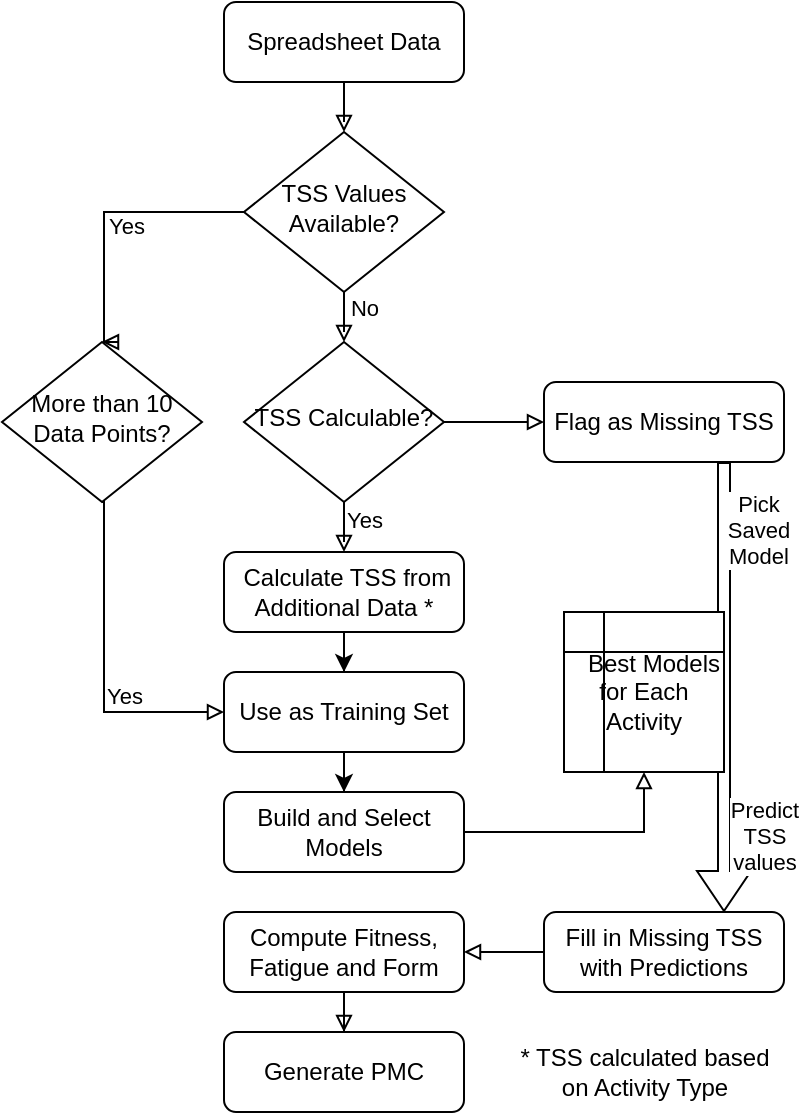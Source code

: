 <mxfile version="13.8.0" type="device"><diagram id="C5RBs43oDa-KdzZeNtuy" name="Page-1"><mxGraphModel dx="920" dy="567" grid="0" gridSize="10" guides="1" tooltips="1" connect="1" arrows="1" fold="1" page="1" pageScale="1" pageWidth="827" pageHeight="1169" math="0" shadow="0"><root><mxCell id="WIyWlLk6GJQsqaUBKTNV-0"/><mxCell id="WIyWlLk6GJQsqaUBKTNV-1" parent="WIyWlLk6GJQsqaUBKTNV-0"/><mxCell id="WIyWlLk6GJQsqaUBKTNV-2" value="" style="rounded=0;html=1;jettySize=auto;orthogonalLoop=1;fontSize=11;endArrow=block;endFill=0;strokeWidth=1;shadow=0;labelBackgroundColor=none;edgeStyle=orthogonalEdgeStyle;" parent="WIyWlLk6GJQsqaUBKTNV-1" source="WIyWlLk6GJQsqaUBKTNV-3" target="WIyWlLk6GJQsqaUBKTNV-6" edge="1"><mxGeometry relative="1" as="geometry"/></mxCell><mxCell id="WIyWlLk6GJQsqaUBKTNV-3" value="Spreadsheet Data" style="rounded=1;whiteSpace=wrap;html=1;fontSize=12;glass=0;strokeWidth=1;shadow=0;" parent="WIyWlLk6GJQsqaUBKTNV-1" vertex="1"><mxGeometry x="280" y="105" width="120" height="40" as="geometry"/></mxCell><mxCell id="g40kALfDgW0VZpkJf8cf-21" value="" style="edgeStyle=orthogonalEdgeStyle;rounded=0;orthogonalLoop=1;jettySize=auto;html=1;endArrow=block;endFill=0;strokeColor=#000000;strokeWidth=1;fillColor=none;" parent="WIyWlLk6GJQsqaUBKTNV-1" source="WIyWlLk6GJQsqaUBKTNV-6" target="g40kALfDgW0VZpkJf8cf-9" edge="1"><mxGeometry relative="1" as="geometry"/></mxCell><mxCell id="g40kALfDgW0VZpkJf8cf-23" value="No" style="edgeLabel;html=1;align=center;verticalAlign=middle;resizable=0;points=[];" parent="g40kALfDgW0VZpkJf8cf-21" vertex="1" connectable="0"><mxGeometry x="-0.08" y="3" relative="1" as="geometry"><mxPoint x="13" y="-7" as="offset"/></mxGeometry></mxCell><mxCell id="WIyWlLk6GJQsqaUBKTNV-6" value="TSS Values Available?" style="rhombus;whiteSpace=wrap;html=1;shadow=0;fontFamily=Helvetica;fontSize=12;align=center;strokeWidth=1;spacing=6;spacingTop=-4;" parent="WIyWlLk6GJQsqaUBKTNV-1" vertex="1"><mxGeometry x="290" y="170" width="100" height="80" as="geometry"/></mxCell><mxCell id="g40kALfDgW0VZpkJf8cf-3" value="" style="edgeStyle=orthogonalEdgeStyle;rounded=0;orthogonalLoop=1;jettySize=auto;html=1;" parent="WIyWlLk6GJQsqaUBKTNV-1" source="WIyWlLk6GJQsqaUBKTNV-11" target="g40kALfDgW0VZpkJf8cf-2" edge="1"><mxGeometry relative="1" as="geometry"/></mxCell><mxCell id="WIyWlLk6GJQsqaUBKTNV-11" value="&amp;nbsp;Calculate TSS from Additional Data *" style="rounded=1;whiteSpace=wrap;html=1;fontSize=12;glass=0;strokeWidth=1;shadow=0;" parent="WIyWlLk6GJQsqaUBKTNV-1" vertex="1"><mxGeometry x="280" y="380" width="120" height="40" as="geometry"/></mxCell><mxCell id="g40kALfDgW0VZpkJf8cf-26" value="" style="edgeStyle=orthogonalEdgeStyle;rounded=0;orthogonalLoop=1;jettySize=auto;html=1;endArrow=block;endFill=0;strokeColor=#000000;strokeWidth=1;fillColor=none;exitX=0.75;exitY=1;exitDx=0;exitDy=0;shape=flexArrow;width=6;endSize=6.33;entryX=0.75;entryY=0;entryDx=0;entryDy=0;" parent="WIyWlLk6GJQsqaUBKTNV-1" source="WIyWlLk6GJQsqaUBKTNV-12" target="g40kALfDgW0VZpkJf8cf-31" edge="1"><mxGeometry relative="1" as="geometry"><mxPoint x="530" y="580" as="targetPoint"/></mxGeometry></mxCell><mxCell id="g40kALfDgW0VZpkJf8cf-27" value="Predict &lt;br&gt;TSS &lt;br&gt;values" style="edgeLabel;html=1;align=center;verticalAlign=middle;resizable=0;points=[];" parent="g40kALfDgW0VZpkJf8cf-26" vertex="1" connectable="0"><mxGeometry x="-0.569" y="4" relative="1" as="geometry"><mxPoint x="16" y="138" as="offset"/></mxGeometry></mxCell><mxCell id="g40kALfDgW0VZpkJf8cf-28" value="&lt;span style=&quot;color: rgba(0 , 0 , 0 , 0) ; font-family: monospace ; font-size: 0px ; background-color: rgb(248 , 249 , 250)&quot;&gt;%3CmxGraphModel%3E%3Croot%3E%3CmxCell%20id%3D%220%22%2F%3E%3CmxCell%20id%3D%221%22%20parent%3D%220%22%2F%3E%3CmxCell%20id%3D%222%22%20value%3D%22Predict%20%26lt%3Bbr%26gt%3BTSS%20%26lt%3Bbr%26gt%3Bvalues%22%20style%3D%22edgeLabel%3Bhtml%3D1%3Balign%3Dcenter%3BverticalAlign%3Dmiddle%3Bresizable%3D0%3Bpoints%3D%5B%5D%3B%22%20vertex%3D%221%22%20connectable%3D%220%22%20parent%3D%221%22%3E%3CmxGeometry%20x%3D%22550%22%20y%3D%22520%22%20as%3D%22geometry%22%2F%3E%3C%2FmxCell%3E%3C%2Froot%3E%3C%2FmxGraphModel%3E&lt;/span&gt;" style="edgeLabel;html=1;align=center;verticalAlign=middle;resizable=0;points=[];" parent="g40kALfDgW0VZpkJf8cf-26" vertex="1" connectable="0"><mxGeometry x="-0.608" y="5" relative="1" as="geometry"><mxPoint as="offset"/></mxGeometry></mxCell><mxCell id="WIyWlLk6GJQsqaUBKTNV-12" value="Flag as Missing TSS" style="rounded=1;whiteSpace=wrap;html=1;fontSize=12;glass=0;strokeWidth=1;shadow=0;" parent="WIyWlLk6GJQsqaUBKTNV-1" vertex="1"><mxGeometry x="440" y="295" width="120" height="40" as="geometry"/></mxCell><mxCell id="g40kALfDgW0VZpkJf8cf-7" value="" style="edgeStyle=orthogonalEdgeStyle;rounded=0;orthogonalLoop=1;jettySize=auto;html=1;" parent="WIyWlLk6GJQsqaUBKTNV-1" source="g40kALfDgW0VZpkJf8cf-2" target="g40kALfDgW0VZpkJf8cf-6" edge="1"><mxGeometry relative="1" as="geometry"/></mxCell><mxCell id="g40kALfDgW0VZpkJf8cf-2" value="Use as Training Set" style="rounded=1;whiteSpace=wrap;html=1;fontSize=12;glass=0;strokeWidth=1;shadow=0;" parent="WIyWlLk6GJQsqaUBKTNV-1" vertex="1"><mxGeometry x="280" y="440" width="120" height="40" as="geometry"/></mxCell><mxCell id="g40kALfDgW0VZpkJf8cf-4" value="&amp;nbsp; &amp;nbsp;Best Models for Each Activity" style="shape=internalStorage;whiteSpace=wrap;html=1;backgroundOutline=1;" parent="WIyWlLk6GJQsqaUBKTNV-1" vertex="1"><mxGeometry x="450" y="410" width="80" height="80" as="geometry"/></mxCell><mxCell id="g40kALfDgW0VZpkJf8cf-18" value="" style="edgeStyle=orthogonalEdgeStyle;rounded=0;orthogonalLoop=1;jettySize=auto;html=1;endArrow=block;endFill=0;strokeWidth=1;" parent="WIyWlLk6GJQsqaUBKTNV-1" source="g40kALfDgW0VZpkJf8cf-6" target="g40kALfDgW0VZpkJf8cf-4" edge="1"><mxGeometry relative="1" as="geometry"/></mxCell><mxCell id="g40kALfDgW0VZpkJf8cf-6" value="Build and Select Models" style="rounded=1;whiteSpace=wrap;html=1;fontSize=12;glass=0;strokeWidth=1;shadow=0;" parent="WIyWlLk6GJQsqaUBKTNV-1" vertex="1"><mxGeometry x="280" y="500" width="120" height="40" as="geometry"/></mxCell><mxCell id="g40kALfDgW0VZpkJf8cf-22" value="" style="edgeStyle=orthogonalEdgeStyle;rounded=0;orthogonalLoop=1;jettySize=auto;html=1;endArrow=block;endFill=0;strokeColor=#000000;strokeWidth=1;fillColor=none;" parent="WIyWlLk6GJQsqaUBKTNV-1" source="g40kALfDgW0VZpkJf8cf-9" target="WIyWlLk6GJQsqaUBKTNV-11" edge="1"><mxGeometry relative="1" as="geometry"/></mxCell><mxCell id="g40kALfDgW0VZpkJf8cf-25" value="Yes" style="edgeLabel;html=1;align=center;verticalAlign=middle;resizable=0;points=[];" parent="g40kALfDgW0VZpkJf8cf-22" vertex="1" connectable="0"><mxGeometry x="-0.25" y="3" relative="1" as="geometry"><mxPoint x="13" y="-11" as="offset"/></mxGeometry></mxCell><mxCell id="g40kALfDgW0VZpkJf8cf-24" value="" style="edgeStyle=orthogonalEdgeStyle;rounded=0;orthogonalLoop=1;jettySize=auto;html=1;endArrow=block;endFill=0;strokeColor=#000000;strokeWidth=1;fillColor=none;" parent="WIyWlLk6GJQsqaUBKTNV-1" source="g40kALfDgW0VZpkJf8cf-9" target="WIyWlLk6GJQsqaUBKTNV-12" edge="1"><mxGeometry relative="1" as="geometry"/></mxCell><mxCell id="g40kALfDgW0VZpkJf8cf-9" value="TSS Calculable?" style="rhombus;whiteSpace=wrap;html=1;shadow=0;fontFamily=Helvetica;fontSize=12;align=center;strokeWidth=1;spacing=6;spacingTop=-4;" parent="WIyWlLk6GJQsqaUBKTNV-1" vertex="1"><mxGeometry x="290" y="275" width="100" height="80" as="geometry"/></mxCell><mxCell id="g40kALfDgW0VZpkJf8cf-29" value="Pick&lt;br&gt;Saved&lt;br&gt;Model" style="edgeLabel;html=1;align=center;verticalAlign=middle;resizable=0;points=[];" parent="WIyWlLk6GJQsqaUBKTNV-1" vertex="1" connectable="0"><mxGeometry x="560" y="378" as="geometry"><mxPoint x="-13" y="-9" as="offset"/></mxGeometry></mxCell><mxCell id="g40kALfDgW0VZpkJf8cf-33" value="" style="edgeStyle=orthogonalEdgeStyle;rounded=0;orthogonalLoop=1;jettySize=auto;html=1;endArrow=block;endFill=0;strokeColor=#000000;strokeWidth=1;fillColor=none;" parent="WIyWlLk6GJQsqaUBKTNV-1" source="g40kALfDgW0VZpkJf8cf-31" target="g40kALfDgW0VZpkJf8cf-32" edge="1"><mxGeometry relative="1" as="geometry"/></mxCell><mxCell id="g40kALfDgW0VZpkJf8cf-31" value="Fill in Missing TSS with Predictions" style="rounded=1;whiteSpace=wrap;html=1;" parent="WIyWlLk6GJQsqaUBKTNV-1" vertex="1"><mxGeometry x="440" y="560" width="120" height="40" as="geometry"/></mxCell><mxCell id="g40kALfDgW0VZpkJf8cf-50" value="" style="edgeStyle=orthogonalEdgeStyle;rounded=0;orthogonalLoop=1;jettySize=auto;html=1;endArrow=block;endFill=0;strokeColor=#000000;strokeWidth=1;fillColor=none;" parent="WIyWlLk6GJQsqaUBKTNV-1" source="g40kALfDgW0VZpkJf8cf-32" target="g40kALfDgW0VZpkJf8cf-43" edge="1"><mxGeometry relative="1" as="geometry"/></mxCell><mxCell id="g40kALfDgW0VZpkJf8cf-32" value="Compute Fitness, Fatigue and Form" style="rounded=1;whiteSpace=wrap;html=1;" parent="WIyWlLk6GJQsqaUBKTNV-1" vertex="1"><mxGeometry x="280" y="560" width="120" height="40" as="geometry"/></mxCell><mxCell id="g40kALfDgW0VZpkJf8cf-41" value="" style="edgeStyle=orthogonalEdgeStyle;rounded=0;orthogonalLoop=1;jettySize=auto;html=1;endArrow=block;endFill=0;strokeColor=#000000;strokeWidth=1;fillColor=none;entryX=0;entryY=0.5;entryDx=0;entryDy=0;exitX=0.5;exitY=1;exitDx=0;exitDy=0;" parent="WIyWlLk6GJQsqaUBKTNV-1" source="g40kALfDgW0VZpkJf8cf-38" target="g40kALfDgW0VZpkJf8cf-2" edge="1"><mxGeometry relative="1" as="geometry"><mxPoint x="170" y="430" as="targetPoint"/><Array as="points"><mxPoint x="220" y="460"/></Array></mxGeometry></mxCell><mxCell id="g40kALfDgW0VZpkJf8cf-42" value="Yes" style="edgeLabel;html=1;align=center;verticalAlign=middle;resizable=0;points=[];" parent="g40kALfDgW0VZpkJf8cf-41" vertex="1" connectable="0"><mxGeometry x="-0.556" y="1" relative="1" as="geometry"><mxPoint x="9" y="61" as="offset"/></mxGeometry></mxCell><mxCell id="g40kALfDgW0VZpkJf8cf-38" value="More than 10 Data Points?" style="rhombus;whiteSpace=wrap;html=1;shadow=0;fontFamily=Helvetica;fontSize=12;align=center;strokeWidth=1;spacing=6;spacingTop=-4;" parent="WIyWlLk6GJQsqaUBKTNV-1" vertex="1"><mxGeometry x="169" y="275" width="100" height="80" as="geometry"/></mxCell><mxCell id="g40kALfDgW0VZpkJf8cf-39" value="Yes" style="edgeStyle=orthogonalEdgeStyle;rounded=0;html=1;jettySize=auto;orthogonalLoop=1;fontSize=11;endArrow=block;endFill=0;strokeWidth=1;shadow=0;labelBackgroundColor=none;entryX=0.5;entryY=0;entryDx=0;entryDy=0;" parent="WIyWlLk6GJQsqaUBKTNV-1" source="WIyWlLk6GJQsqaUBKTNV-6" target="g40kALfDgW0VZpkJf8cf-38" edge="1"><mxGeometry x="-0.126" y="7" relative="1" as="geometry"><mxPoint as="offset"/><mxPoint x="290" y="190" as="sourcePoint"/><mxPoint x="160" y="250" as="targetPoint"/><Array as="points"><mxPoint x="220" y="210"/></Array></mxGeometry></mxCell><mxCell id="g40kALfDgW0VZpkJf8cf-43" value="Generate PMC" style="rounded=1;whiteSpace=wrap;html=1;" parent="WIyWlLk6GJQsqaUBKTNV-1" vertex="1"><mxGeometry x="280" y="620" width="120" height="40" as="geometry"/></mxCell><mxCell id="g40kALfDgW0VZpkJf8cf-51" value="* TSS calculated based&lt;br&gt;on Activity Type" style="text;html=1;align=center;verticalAlign=middle;resizable=0;points=[];autosize=1;" parent="WIyWlLk6GJQsqaUBKTNV-1" vertex="1"><mxGeometry x="420" y="625" width="140" height="30" as="geometry"/></mxCell></root></mxGraphModel></diagram></mxfile>